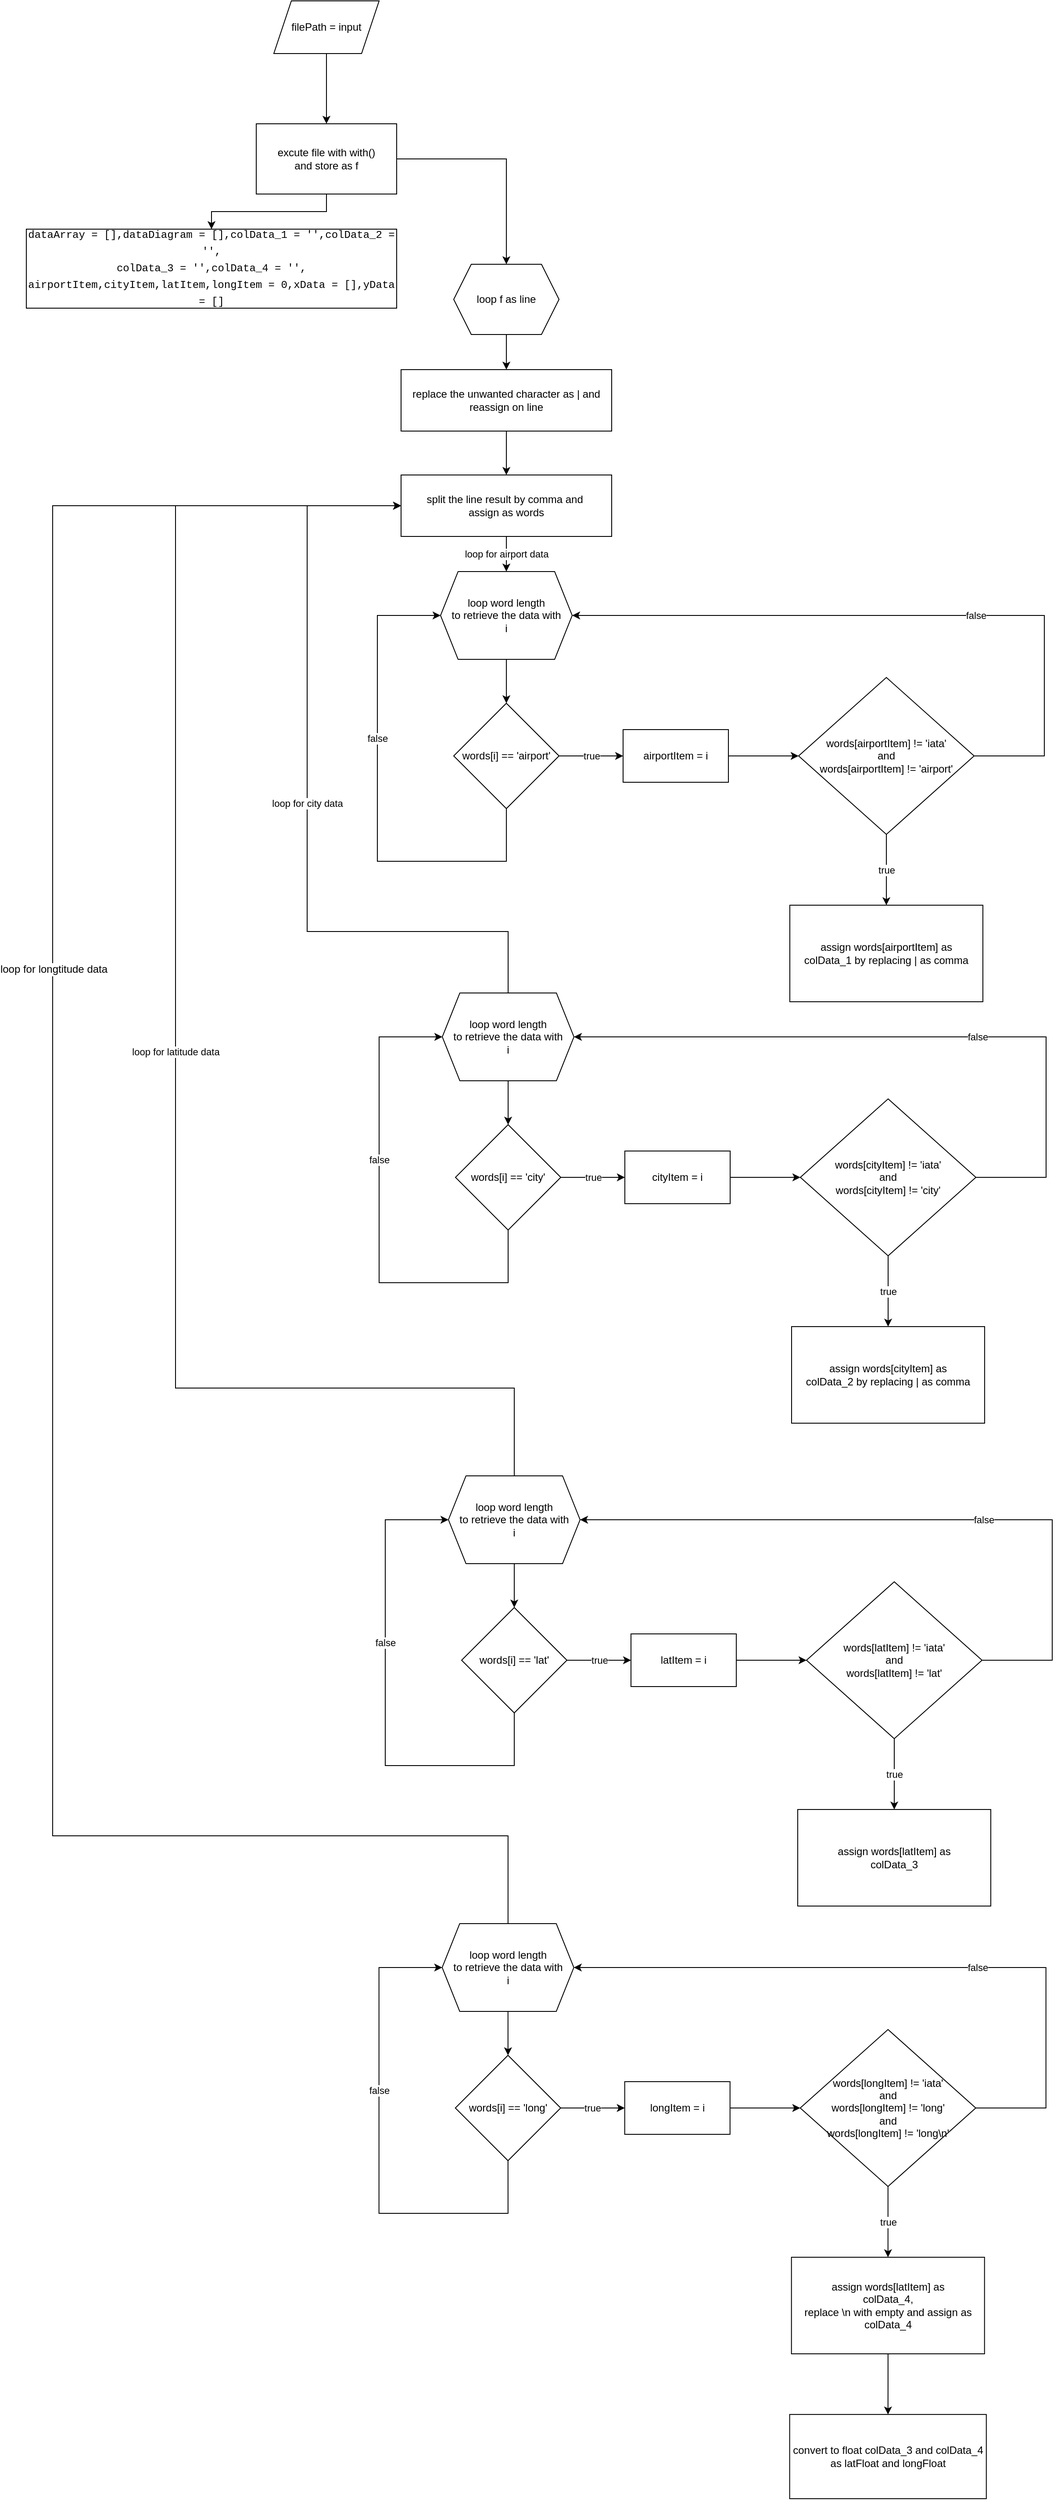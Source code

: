 <mxfile version="18.0.6" type="github"><diagram id="BPIov5GIYBPwOmNNc0Fw" name="Page-1"><mxGraphModel dx="1117" dy="679" grid="1" gridSize="10" guides="1" tooltips="1" connect="1" arrows="1" fold="1" page="1" pageScale="1" pageWidth="2000" pageHeight="4000" math="0" shadow="0"><root><mxCell id="0"/><mxCell id="1" parent="0"/><mxCell id="6LwQTle8XzFV5wLSoJAP-1" value="filePath = input" style="shape=parallelogram;perimeter=parallelogramPerimeter;whiteSpace=wrap;html=1;fixedSize=1;" vertex="1" parent="1"><mxGeometry x="402" y="20" width="120" height="60" as="geometry"/></mxCell><mxCell id="6LwQTle8XzFV5wLSoJAP-20" style="edgeStyle=orthogonalEdgeStyle;rounded=0;orthogonalLoop=1;jettySize=auto;html=1;exitX=0.5;exitY=1;exitDx=0;exitDy=0;entryX=0.5;entryY=0;entryDx=0;entryDy=0;" edge="1" parent="1" source="6LwQTle8XzFV5wLSoJAP-2" target="6LwQTle8XzFV5wLSoJAP-4"><mxGeometry relative="1" as="geometry"/></mxCell><mxCell id="6LwQTle8XzFV5wLSoJAP-2" value="excute file with with()&lt;br&gt;and store as f" style="rounded=0;whiteSpace=wrap;html=1;" vertex="1" parent="1"><mxGeometry x="382" y="160" width="160" height="80" as="geometry"/></mxCell><mxCell id="6LwQTle8XzFV5wLSoJAP-3" value="" style="endArrow=classic;html=1;rounded=0;entryX=0.5;entryY=0;entryDx=0;entryDy=0;exitX=0.5;exitY=1;exitDx=0;exitDy=0;" edge="1" parent="1" source="6LwQTle8XzFV5wLSoJAP-1" target="6LwQTle8XzFV5wLSoJAP-2"><mxGeometry width="50" height="50" relative="1" as="geometry"><mxPoint x="502" y="200" as="sourcePoint"/><mxPoint x="552" y="150" as="targetPoint"/></mxGeometry></mxCell><mxCell id="6LwQTle8XzFV5wLSoJAP-4" value="&lt;div style=&quot;font-family: Consolas, &amp;quot;Courier New&amp;quot;, monospace; line-height: 19px;&quot;&gt;&lt;div style=&quot;&quot;&gt;dataArray = [],&lt;span style=&quot;background-color: initial;&quot;&gt;dataDiagram &lt;/span&gt;&lt;span style=&quot;background-color: initial;&quot;&gt;=&lt;/span&gt;&lt;span style=&quot;background-color: initial;&quot;&gt; [],&lt;/span&gt;&lt;span style=&quot;background-color: initial;&quot;&gt;colData_1 &lt;/span&gt;&lt;span style=&quot;background-color: initial;&quot;&gt;=&lt;/span&gt;&lt;span style=&quot;background-color: initial;&quot;&gt; &lt;/span&gt;&lt;span style=&quot;background-color: initial;&quot;&gt;'',&lt;/span&gt;&lt;span style=&quot;background-color: initial;&quot;&gt;colData_2 &lt;/span&gt;&lt;span style=&quot;background-color: initial;&quot;&gt;=&lt;/span&gt;&lt;span style=&quot;background-color: initial;&quot;&gt; &lt;/span&gt;&lt;span style=&quot;background-color: initial;&quot;&gt;'',&lt;/span&gt;&lt;/div&gt;&lt;div style=&quot;&quot;&gt;&lt;span style=&quot;background-color: initial;&quot;&gt;colData_3 &lt;/span&gt;&lt;span style=&quot;background-color: initial;&quot;&gt;=&lt;/span&gt;&lt;span style=&quot;background-color: initial;&quot;&gt; &lt;/span&gt;&lt;span style=&quot;background-color: initial;&quot;&gt;'',&lt;/span&gt;&lt;span style=&quot;background-color: initial;&quot;&gt;colData_4 &lt;/span&gt;&lt;span style=&quot;background-color: initial;&quot;&gt;=&lt;/span&gt;&lt;span style=&quot;background-color: initial;&quot;&gt; &lt;/span&gt;&lt;span style=&quot;background-color: initial;&quot;&gt;'',&lt;/span&gt;&lt;/div&gt;&lt;div style=&quot;&quot;&gt;&lt;span style=&quot;background-color: initial;&quot;&gt;airportItem,&lt;/span&gt;&lt;span style=&quot;background-color: initial;&quot;&gt;cityItem,&lt;/span&gt;&lt;span style=&quot;background-color: initial;&quot;&gt;latItem,&lt;/span&gt;&lt;span style=&quot;background-color: initial;&quot;&gt;longItem &lt;/span&gt;&lt;span style=&quot;background-color: initial;&quot;&gt;=&lt;/span&gt;&lt;span style=&quot;background-color: initial;&quot;&gt; &lt;/span&gt;&lt;span style=&quot;background-color: initial;&quot;&gt;0,&lt;/span&gt;&lt;span style=&quot;background-color: initial;&quot;&gt;xData &lt;/span&gt;&lt;span style=&quot;background-color: initial;&quot;&gt;=&lt;/span&gt;&lt;span style=&quot;background-color: initial;&quot;&gt; [],&lt;/span&gt;&lt;span style=&quot;background-color: initial;&quot;&gt;yData &lt;/span&gt;&lt;span style=&quot;background-color: initial;&quot;&gt;=&lt;/span&gt;&lt;span style=&quot;background-color: initial;&quot;&gt; []&lt;/span&gt;&lt;/div&gt;&lt;/div&gt;" style="rounded=0;whiteSpace=wrap;html=1;" vertex="1" parent="1"><mxGeometry x="120" y="280" width="422" height="90" as="geometry"/></mxCell><mxCell id="6LwQTle8XzFV5wLSoJAP-6" value="" style="endArrow=classic;html=1;rounded=0;exitX=1;exitY=0.5;exitDx=0;exitDy=0;entryX=0.5;entryY=0;entryDx=0;entryDy=0;" edge="1" parent="1" source="6LwQTle8XzFV5wLSoJAP-2" target="6LwQTle8XzFV5wLSoJAP-9"><mxGeometry width="50" height="50" relative="1" as="geometry"><mxPoint x="592" y="260" as="sourcePoint"/><mxPoint x="667" y="320" as="targetPoint"/><Array as="points"><mxPoint x="667" y="200"/></Array></mxGeometry></mxCell><mxCell id="6LwQTle8XzFV5wLSoJAP-7" value="replace the unwanted character as | and reassign on line" style="rounded=0;whiteSpace=wrap;html=1;" vertex="1" parent="1"><mxGeometry x="547" y="440" width="240" height="70" as="geometry"/></mxCell><mxCell id="6LwQTle8XzFV5wLSoJAP-8" value="" style="endArrow=classic;html=1;rounded=0;entryX=0.5;entryY=0;entryDx=0;entryDy=0;exitX=0.5;exitY=1;exitDx=0;exitDy=0;" edge="1" parent="1" source="6LwQTle8XzFV5wLSoJAP-9" target="6LwQTle8XzFV5wLSoJAP-7"><mxGeometry width="50" height="50" relative="1" as="geometry"><mxPoint x="667" y="405" as="sourcePoint"/><mxPoint x="552" y="280" as="targetPoint"/></mxGeometry></mxCell><mxCell id="6LwQTle8XzFV5wLSoJAP-9" value="loop f as line" style="shape=hexagon;perimeter=hexagonPerimeter2;whiteSpace=wrap;html=1;fixedSize=1;" vertex="1" parent="1"><mxGeometry x="607" y="320" width="120" height="80" as="geometry"/></mxCell><mxCell id="6LwQTle8XzFV5wLSoJAP-11" value="split the line result by comma and&amp;nbsp;&lt;br&gt;assign as words" style="rounded=0;whiteSpace=wrap;html=1;" vertex="1" parent="1"><mxGeometry x="547" y="560" width="240" height="70" as="geometry"/></mxCell><mxCell id="6LwQTle8XzFV5wLSoJAP-12" value="" style="endArrow=classic;html=1;rounded=0;entryX=0.5;entryY=0;entryDx=0;entryDy=0;" edge="1" parent="1" source="6LwQTle8XzFV5wLSoJAP-7" target="6LwQTle8XzFV5wLSoJAP-11"><mxGeometry width="50" height="50" relative="1" as="geometry"><mxPoint x="502" y="530" as="sourcePoint"/><mxPoint x="552" y="480" as="targetPoint"/></mxGeometry></mxCell><mxCell id="6LwQTle8XzFV5wLSoJAP-16" style="edgeStyle=orthogonalEdgeStyle;rounded=0;orthogonalLoop=1;jettySize=auto;html=1;entryX=0.5;entryY=0;entryDx=0;entryDy=0;" edge="1" parent="1" source="6LwQTle8XzFV5wLSoJAP-13" target="6LwQTle8XzFV5wLSoJAP-15"><mxGeometry relative="1" as="geometry"/></mxCell><mxCell id="6LwQTle8XzFV5wLSoJAP-13" value="loop word length&lt;br&gt;to retrieve the data with&lt;br&gt;i" style="shape=hexagon;perimeter=hexagonPerimeter2;whiteSpace=wrap;html=1;fixedSize=1;" vertex="1" parent="1"><mxGeometry x="592" y="670" width="150" height="100" as="geometry"/></mxCell><mxCell id="6LwQTle8XzFV5wLSoJAP-14" value="loop for airport data" style="endArrow=classic;html=1;rounded=0;entryX=0.5;entryY=0;entryDx=0;entryDy=0;exitX=0.5;exitY=1;exitDx=0;exitDy=0;" edge="1" parent="1" source="6LwQTle8XzFV5wLSoJAP-11" target="6LwQTle8XzFV5wLSoJAP-13"><mxGeometry width="50" height="50" relative="1" as="geometry"><mxPoint x="677" y="520" as="sourcePoint"/><mxPoint x="677" y="570" as="targetPoint"/></mxGeometry></mxCell><mxCell id="6LwQTle8XzFV5wLSoJAP-17" value="true" style="edgeStyle=orthogonalEdgeStyle;rounded=0;orthogonalLoop=1;jettySize=auto;html=1;" edge="1" parent="1" source="6LwQTle8XzFV5wLSoJAP-15" target="6LwQTle8XzFV5wLSoJAP-19"><mxGeometry relative="1" as="geometry"><mxPoint x="800" y="880" as="targetPoint"/></mxGeometry></mxCell><mxCell id="6LwQTle8XzFV5wLSoJAP-18" value="false" style="edgeStyle=orthogonalEdgeStyle;rounded=0;orthogonalLoop=1;jettySize=auto;html=1;exitX=0.5;exitY=1;exitDx=0;exitDy=0;entryX=0;entryY=0.5;entryDx=0;entryDy=0;" edge="1" parent="1" source="6LwQTle8XzFV5wLSoJAP-15" target="6LwQTle8XzFV5wLSoJAP-13"><mxGeometry x="0.241" relative="1" as="geometry"><Array as="points"><mxPoint x="667" y="1000"/><mxPoint x="520" y="1000"/><mxPoint x="520" y="720"/></Array><mxPoint as="offset"/></mxGeometry></mxCell><mxCell id="6LwQTle8XzFV5wLSoJAP-15" value="words[i] == 'airport'" style="rhombus;whiteSpace=wrap;html=1;" vertex="1" parent="1"><mxGeometry x="607" y="820" width="120" height="120" as="geometry"/></mxCell><mxCell id="6LwQTle8XzFV5wLSoJAP-22" value="" style="edgeStyle=orthogonalEdgeStyle;rounded=0;orthogonalLoop=1;jettySize=auto;html=1;" edge="1" parent="1" source="6LwQTle8XzFV5wLSoJAP-19" target="6LwQTle8XzFV5wLSoJAP-21"><mxGeometry relative="1" as="geometry"/></mxCell><mxCell id="6LwQTle8XzFV5wLSoJAP-19" value="airportItem = i" style="rounded=0;whiteSpace=wrap;html=1;" vertex="1" parent="1"><mxGeometry x="800" y="850" width="120" height="60" as="geometry"/></mxCell><mxCell id="6LwQTle8XzFV5wLSoJAP-23" style="edgeStyle=orthogonalEdgeStyle;rounded=0;orthogonalLoop=1;jettySize=auto;html=1;entryX=1;entryY=0.5;entryDx=0;entryDy=0;" edge="1" parent="1" source="6LwQTle8XzFV5wLSoJAP-21" target="6LwQTle8XzFV5wLSoJAP-13"><mxGeometry relative="1" as="geometry"><Array as="points"><mxPoint x="1280" y="880"/><mxPoint x="1280" y="720"/></Array></mxGeometry></mxCell><mxCell id="6LwQTle8XzFV5wLSoJAP-24" value="false" style="edgeLabel;html=1;align=center;verticalAlign=middle;resizable=0;points=[];" vertex="1" connectable="0" parent="6LwQTle8XzFV5wLSoJAP-23"><mxGeometry x="-0.182" relative="1" as="geometry"><mxPoint as="offset"/></mxGeometry></mxCell><mxCell id="6LwQTle8XzFV5wLSoJAP-28" value="true" style="edgeStyle=orthogonalEdgeStyle;rounded=0;orthogonalLoop=1;jettySize=auto;html=1;" edge="1" parent="1" source="6LwQTle8XzFV5wLSoJAP-21" target="6LwQTle8XzFV5wLSoJAP-27"><mxGeometry relative="1" as="geometry"/></mxCell><mxCell id="6LwQTle8XzFV5wLSoJAP-21" value="words[airportItem] != 'iata' &lt;br&gt;and &lt;br&gt;words[airportItem] != 'airport'" style="rhombus;whiteSpace=wrap;html=1;rounded=0;" vertex="1" parent="1"><mxGeometry x="1000" y="790.63" width="200" height="178.75" as="geometry"/></mxCell><mxCell id="6LwQTle8XzFV5wLSoJAP-27" value="assign&amp;nbsp;words[airportItem] as &lt;br&gt;colData_1 by replacing | as comma" style="whiteSpace=wrap;html=1;rounded=0;" vertex="1" parent="1"><mxGeometry x="990" y="1050.01" width="219.99" height="109.99" as="geometry"/></mxCell><mxCell id="6LwQTle8XzFV5wLSoJAP-29" style="edgeStyle=orthogonalEdgeStyle;rounded=0;orthogonalLoop=1;jettySize=auto;html=1;entryX=0.5;entryY=0;entryDx=0;entryDy=0;exitX=0.5;exitY=1;exitDx=0;exitDy=0;" edge="1" parent="1" target="6LwQTle8XzFV5wLSoJAP-32" source="6LwQTle8XzFV5wLSoJAP-40"><mxGeometry relative="1" as="geometry"><mxPoint x="669" y="1250" as="sourcePoint"/></mxGeometry></mxCell><mxCell id="6LwQTle8XzFV5wLSoJAP-30" value="true" style="edgeStyle=orthogonalEdgeStyle;rounded=0;orthogonalLoop=1;jettySize=auto;html=1;" edge="1" parent="1" source="6LwQTle8XzFV5wLSoJAP-32" target="6LwQTle8XzFV5wLSoJAP-34"><mxGeometry relative="1" as="geometry"><mxPoint x="802" y="1360" as="targetPoint"/></mxGeometry></mxCell><mxCell id="6LwQTle8XzFV5wLSoJAP-31" value="false" style="edgeStyle=orthogonalEdgeStyle;rounded=0;orthogonalLoop=1;jettySize=auto;html=1;exitX=0.5;exitY=1;exitDx=0;exitDy=0;entryX=0;entryY=0.5;entryDx=0;entryDy=0;" edge="1" parent="1" source="6LwQTle8XzFV5wLSoJAP-32" target="6LwQTle8XzFV5wLSoJAP-40"><mxGeometry x="0.241" relative="1" as="geometry"><mxPoint x="594" y="1200" as="targetPoint"/><Array as="points"><mxPoint x="669" y="1480"/><mxPoint x="522" y="1480"/><mxPoint x="522" y="1200"/></Array><mxPoint as="offset"/></mxGeometry></mxCell><mxCell id="6LwQTle8XzFV5wLSoJAP-32" value="words[i] == 'city'" style="rhombus;whiteSpace=wrap;html=1;" vertex="1" parent="1"><mxGeometry x="609" y="1300" width="120" height="120" as="geometry"/></mxCell><mxCell id="6LwQTle8XzFV5wLSoJAP-33" value="" style="edgeStyle=orthogonalEdgeStyle;rounded=0;orthogonalLoop=1;jettySize=auto;html=1;" edge="1" parent="1" source="6LwQTle8XzFV5wLSoJAP-34" target="6LwQTle8XzFV5wLSoJAP-38"><mxGeometry relative="1" as="geometry"/></mxCell><mxCell id="6LwQTle8XzFV5wLSoJAP-34" value="cityItem = i" style="rounded=0;whiteSpace=wrap;html=1;" vertex="1" parent="1"><mxGeometry x="802" y="1330" width="120" height="60" as="geometry"/></mxCell><mxCell id="6LwQTle8XzFV5wLSoJAP-35" style="edgeStyle=orthogonalEdgeStyle;rounded=0;orthogonalLoop=1;jettySize=auto;html=1;entryX=1;entryY=0.5;entryDx=0;entryDy=0;" edge="1" parent="1" source="6LwQTle8XzFV5wLSoJAP-38" target="6LwQTle8XzFV5wLSoJAP-40"><mxGeometry relative="1" as="geometry"><mxPoint x="744" y="1200" as="targetPoint"/><Array as="points"><mxPoint x="1282" y="1360"/><mxPoint x="1282" y="1200"/></Array></mxGeometry></mxCell><mxCell id="6LwQTle8XzFV5wLSoJAP-36" value="false" style="edgeLabel;html=1;align=center;verticalAlign=middle;resizable=0;points=[];" vertex="1" connectable="0" parent="6LwQTle8XzFV5wLSoJAP-35"><mxGeometry x="-0.182" relative="1" as="geometry"><mxPoint as="offset"/></mxGeometry></mxCell><mxCell id="6LwQTle8XzFV5wLSoJAP-37" value="true" style="edgeStyle=orthogonalEdgeStyle;rounded=0;orthogonalLoop=1;jettySize=auto;html=1;" edge="1" parent="1" source="6LwQTle8XzFV5wLSoJAP-38" target="6LwQTle8XzFV5wLSoJAP-39"><mxGeometry relative="1" as="geometry"/></mxCell><mxCell id="6LwQTle8XzFV5wLSoJAP-38" value="words[cityItem] != 'iata' &lt;br&gt;and &lt;br&gt;words[cityItem] != 'city'" style="rhombus;whiteSpace=wrap;html=1;rounded=0;" vertex="1" parent="1"><mxGeometry x="1002" y="1270.63" width="200" height="178.75" as="geometry"/></mxCell><mxCell id="6LwQTle8XzFV5wLSoJAP-39" value="assign&amp;nbsp;words[cityItem] as &lt;br&gt;colData_2 by replacing | as comma" style="whiteSpace=wrap;html=1;rounded=0;" vertex="1" parent="1"><mxGeometry x="992" y="1530.01" width="219.99" height="109.99" as="geometry"/></mxCell><mxCell id="6LwQTle8XzFV5wLSoJAP-41" value="loop for city data" style="edgeStyle=orthogonalEdgeStyle;rounded=0;orthogonalLoop=1;jettySize=auto;html=1;entryX=0;entryY=0.5;entryDx=0;entryDy=0;" edge="1" parent="1" source="6LwQTle8XzFV5wLSoJAP-40" target="6LwQTle8XzFV5wLSoJAP-11"><mxGeometry relative="1" as="geometry"><Array as="points"><mxPoint x="669" y="1080"/><mxPoint x="440" y="1080"/><mxPoint x="440" y="595"/></Array></mxGeometry></mxCell><mxCell id="6LwQTle8XzFV5wLSoJAP-40" value="loop word length&lt;br&gt;to retrieve the data with&lt;br&gt;i" style="shape=hexagon;perimeter=hexagonPerimeter2;whiteSpace=wrap;html=1;fixedSize=1;" vertex="1" parent="1"><mxGeometry x="594" y="1150" width="150" height="100" as="geometry"/></mxCell><mxCell id="6LwQTle8XzFV5wLSoJAP-42" style="edgeStyle=orthogonalEdgeStyle;rounded=0;orthogonalLoop=1;jettySize=auto;html=1;entryX=0.5;entryY=0;entryDx=0;entryDy=0;exitX=0.5;exitY=1;exitDx=0;exitDy=0;" edge="1" parent="1" source="6LwQTle8XzFV5wLSoJAP-53" target="6LwQTle8XzFV5wLSoJAP-45"><mxGeometry relative="1" as="geometry"><mxPoint x="676" y="1800" as="sourcePoint"/></mxGeometry></mxCell><mxCell id="6LwQTle8XzFV5wLSoJAP-43" value="true" style="edgeStyle=orthogonalEdgeStyle;rounded=0;orthogonalLoop=1;jettySize=auto;html=1;" edge="1" parent="1" source="6LwQTle8XzFV5wLSoJAP-45" target="6LwQTle8XzFV5wLSoJAP-47"><mxGeometry relative="1" as="geometry"><mxPoint x="809" y="1910" as="targetPoint"/></mxGeometry></mxCell><mxCell id="6LwQTle8XzFV5wLSoJAP-44" value="false" style="edgeStyle=orthogonalEdgeStyle;rounded=0;orthogonalLoop=1;jettySize=auto;html=1;exitX=0.5;exitY=1;exitDx=0;exitDy=0;entryX=0;entryY=0.5;entryDx=0;entryDy=0;" edge="1" parent="1" source="6LwQTle8XzFV5wLSoJAP-45" target="6LwQTle8XzFV5wLSoJAP-53"><mxGeometry x="0.241" relative="1" as="geometry"><mxPoint x="601" y="1750" as="targetPoint"/><Array as="points"><mxPoint x="676" y="2030"/><mxPoint x="529" y="2030"/><mxPoint x="529" y="1750"/></Array><mxPoint as="offset"/></mxGeometry></mxCell><mxCell id="6LwQTle8XzFV5wLSoJAP-45" value="words[i] == 'lat'" style="rhombus;whiteSpace=wrap;html=1;" vertex="1" parent="1"><mxGeometry x="616" y="1850" width="120" height="120" as="geometry"/></mxCell><mxCell id="6LwQTle8XzFV5wLSoJAP-46" value="" style="edgeStyle=orthogonalEdgeStyle;rounded=0;orthogonalLoop=1;jettySize=auto;html=1;" edge="1" parent="1" source="6LwQTle8XzFV5wLSoJAP-47" target="6LwQTle8XzFV5wLSoJAP-51"><mxGeometry relative="1" as="geometry"/></mxCell><mxCell id="6LwQTle8XzFV5wLSoJAP-47" value="latItem = i" style="rounded=0;whiteSpace=wrap;html=1;" vertex="1" parent="1"><mxGeometry x="809" y="1880" width="120" height="60" as="geometry"/></mxCell><mxCell id="6LwQTle8XzFV5wLSoJAP-48" style="edgeStyle=orthogonalEdgeStyle;rounded=0;orthogonalLoop=1;jettySize=auto;html=1;entryX=1;entryY=0.5;entryDx=0;entryDy=0;" edge="1" parent="1" source="6LwQTle8XzFV5wLSoJAP-51" target="6LwQTle8XzFV5wLSoJAP-53"><mxGeometry relative="1" as="geometry"><mxPoint x="751" y="1750" as="targetPoint"/><Array as="points"><mxPoint x="1289" y="1910"/><mxPoint x="1289" y="1750"/></Array></mxGeometry></mxCell><mxCell id="6LwQTle8XzFV5wLSoJAP-49" value="false" style="edgeLabel;html=1;align=center;verticalAlign=middle;resizable=0;points=[];" vertex="1" connectable="0" parent="6LwQTle8XzFV5wLSoJAP-48"><mxGeometry x="-0.182" relative="1" as="geometry"><mxPoint as="offset"/></mxGeometry></mxCell><mxCell id="6LwQTle8XzFV5wLSoJAP-50" value="true" style="edgeStyle=orthogonalEdgeStyle;rounded=0;orthogonalLoop=1;jettySize=auto;html=1;" edge="1" parent="1" source="6LwQTle8XzFV5wLSoJAP-51" target="6LwQTle8XzFV5wLSoJAP-52"><mxGeometry relative="1" as="geometry"/></mxCell><mxCell id="6LwQTle8XzFV5wLSoJAP-51" value="words[latItem] != 'iata' &lt;br&gt;and &lt;br&gt;words[latItem] != 'lat'" style="rhombus;whiteSpace=wrap;html=1;rounded=0;" vertex="1" parent="1"><mxGeometry x="1009" y="1820.63" width="200" height="178.75" as="geometry"/></mxCell><mxCell id="6LwQTle8XzFV5wLSoJAP-52" value="assign&amp;nbsp;words[latItem] as &lt;br&gt;colData_3" style="whiteSpace=wrap;html=1;rounded=0;" vertex="1" parent="1"><mxGeometry x="999" y="2080.01" width="219.99" height="109.99" as="geometry"/></mxCell><mxCell id="6LwQTle8XzFV5wLSoJAP-54" style="edgeStyle=orthogonalEdgeStyle;rounded=0;orthogonalLoop=1;jettySize=auto;html=1;entryX=0;entryY=0.5;entryDx=0;entryDy=0;" edge="1" parent="1" source="6LwQTle8XzFV5wLSoJAP-53" target="6LwQTle8XzFV5wLSoJAP-11"><mxGeometry relative="1" as="geometry"><Array as="points"><mxPoint x="676" y="1600"/><mxPoint x="290" y="1600"/><mxPoint x="290" y="595"/></Array></mxGeometry></mxCell><mxCell id="6LwQTle8XzFV5wLSoJAP-55" value="loop for latitude data" style="edgeLabel;html=1;align=center;verticalAlign=middle;resizable=0;points=[];" vertex="1" connectable="0" parent="6LwQTle8XzFV5wLSoJAP-54"><mxGeometry x="-0.006" relative="1" as="geometry"><mxPoint as="offset"/></mxGeometry></mxCell><mxCell id="6LwQTle8XzFV5wLSoJAP-53" value="loop word length&lt;br&gt;to retrieve the data with&lt;br&gt;i" style="shape=hexagon;perimeter=hexagonPerimeter2;whiteSpace=wrap;html=1;fixedSize=1;" vertex="1" parent="1"><mxGeometry x="601" y="1700" width="150" height="100" as="geometry"/></mxCell><mxCell id="6LwQTle8XzFV5wLSoJAP-57" style="edgeStyle=orthogonalEdgeStyle;rounded=0;orthogonalLoop=1;jettySize=auto;html=1;entryX=0.5;entryY=0;entryDx=0;entryDy=0;exitX=0.5;exitY=1;exitDx=0;exitDy=0;" edge="1" parent="1" source="6LwQTle8XzFV5wLSoJAP-68" target="6LwQTle8XzFV5wLSoJAP-60"><mxGeometry relative="1" as="geometry"><mxPoint x="668.86" y="2310" as="sourcePoint"/></mxGeometry></mxCell><mxCell id="6LwQTle8XzFV5wLSoJAP-58" value="true" style="edgeStyle=orthogonalEdgeStyle;rounded=0;orthogonalLoop=1;jettySize=auto;html=1;" edge="1" parent="1" source="6LwQTle8XzFV5wLSoJAP-60" target="6LwQTle8XzFV5wLSoJAP-62"><mxGeometry relative="1" as="geometry"><mxPoint x="801.86" y="2420" as="targetPoint"/></mxGeometry></mxCell><mxCell id="6LwQTle8XzFV5wLSoJAP-59" value="false" style="edgeStyle=orthogonalEdgeStyle;rounded=0;orthogonalLoop=1;jettySize=auto;html=1;exitX=0.5;exitY=1;exitDx=0;exitDy=0;entryX=0;entryY=0.5;entryDx=0;entryDy=0;" edge="1" parent="1" source="6LwQTle8XzFV5wLSoJAP-60" target="6LwQTle8XzFV5wLSoJAP-68"><mxGeometry x="0.241" relative="1" as="geometry"><mxPoint x="593.86" y="2260" as="targetPoint"/><Array as="points"><mxPoint x="668.86" y="2540"/><mxPoint x="521.86" y="2540"/><mxPoint x="521.86" y="2260"/></Array><mxPoint as="offset"/></mxGeometry></mxCell><mxCell id="6LwQTle8XzFV5wLSoJAP-60" value="words[i] == 'long'" style="rhombus;whiteSpace=wrap;html=1;" vertex="1" parent="1"><mxGeometry x="608.86" y="2360" width="120" height="120" as="geometry"/></mxCell><mxCell id="6LwQTle8XzFV5wLSoJAP-61" value="" style="edgeStyle=orthogonalEdgeStyle;rounded=0;orthogonalLoop=1;jettySize=auto;html=1;" edge="1" parent="1" source="6LwQTle8XzFV5wLSoJAP-62" target="6LwQTle8XzFV5wLSoJAP-66"><mxGeometry relative="1" as="geometry"/></mxCell><mxCell id="6LwQTle8XzFV5wLSoJAP-62" value="longItem = i" style="rounded=0;whiteSpace=wrap;html=1;" vertex="1" parent="1"><mxGeometry x="801.86" y="2390" width="120" height="60" as="geometry"/></mxCell><mxCell id="6LwQTle8XzFV5wLSoJAP-63" style="edgeStyle=orthogonalEdgeStyle;rounded=0;orthogonalLoop=1;jettySize=auto;html=1;entryX=1;entryY=0.5;entryDx=0;entryDy=0;" edge="1" parent="1" source="6LwQTle8XzFV5wLSoJAP-66" target="6LwQTle8XzFV5wLSoJAP-68"><mxGeometry relative="1" as="geometry"><mxPoint x="743.86" y="2260" as="targetPoint"/><Array as="points"><mxPoint x="1281.86" y="2420"/><mxPoint x="1281.86" y="2260"/></Array></mxGeometry></mxCell><mxCell id="6LwQTle8XzFV5wLSoJAP-64" value="false" style="edgeLabel;html=1;align=center;verticalAlign=middle;resizable=0;points=[];" vertex="1" connectable="0" parent="6LwQTle8XzFV5wLSoJAP-63"><mxGeometry x="-0.182" relative="1" as="geometry"><mxPoint as="offset"/></mxGeometry></mxCell><mxCell id="6LwQTle8XzFV5wLSoJAP-65" value="true" style="edgeStyle=orthogonalEdgeStyle;rounded=0;orthogonalLoop=1;jettySize=auto;html=1;" edge="1" parent="1" source="6LwQTle8XzFV5wLSoJAP-66" target="6LwQTle8XzFV5wLSoJAP-67"><mxGeometry relative="1" as="geometry"/></mxCell><mxCell id="6LwQTle8XzFV5wLSoJAP-66" value="words[longItem] != 'iata' &lt;br&gt;and &lt;br&gt;words[longItem] != 'long'&lt;br&gt;and&lt;br&gt;words[longItem] != 'long\n'" style="rhombus;whiteSpace=wrap;html=1;rounded=0;" vertex="1" parent="1"><mxGeometry x="1001.86" y="2330.63" width="200" height="178.75" as="geometry"/></mxCell><mxCell id="6LwQTle8XzFV5wLSoJAP-73" value="" style="edgeStyle=orthogonalEdgeStyle;rounded=0;orthogonalLoop=1;jettySize=auto;html=1;fontSize=12;fontColor=#000000;" edge="1" parent="1" source="6LwQTle8XzFV5wLSoJAP-67" target="6LwQTle8XzFV5wLSoJAP-72"><mxGeometry relative="1" as="geometry"/></mxCell><mxCell id="6LwQTle8XzFV5wLSoJAP-67" value="assign&amp;nbsp;words[latItem] as &lt;br&gt;colData_4,&lt;br&gt;replace \n with empty and assign as&lt;br&gt;colData_4" style="whiteSpace=wrap;html=1;rounded=0;" vertex="1" parent="1"><mxGeometry x="991.86" y="2590.01" width="219.99" height="109.99" as="geometry"/></mxCell><mxCell id="6LwQTle8XzFV5wLSoJAP-69" style="edgeStyle=orthogonalEdgeStyle;rounded=0;orthogonalLoop=1;jettySize=auto;html=1;entryX=0;entryY=0.5;entryDx=0;entryDy=0;fontSize=12;fontColor=#000000;" edge="1" parent="1" source="6LwQTle8XzFV5wLSoJAP-68" target="6LwQTle8XzFV5wLSoJAP-11"><mxGeometry relative="1" as="geometry"><Array as="points"><mxPoint x="669" y="2110"/><mxPoint x="150" y="2110"/><mxPoint x="150" y="595"/></Array></mxGeometry></mxCell><mxCell id="6LwQTle8XzFV5wLSoJAP-70" value="loop for longtitude data" style="edgeLabel;html=1;align=center;verticalAlign=middle;resizable=0;points=[];fontSize=12;fontColor=#000000;" vertex="1" connectable="0" parent="6LwQTle8XzFV5wLSoJAP-69"><mxGeometry x="0.269" y="-1" relative="1" as="geometry"><mxPoint as="offset"/></mxGeometry></mxCell><mxCell id="6LwQTle8XzFV5wLSoJAP-68" value="loop word length&lt;br&gt;to retrieve the data with&lt;br&gt;i" style="shape=hexagon;perimeter=hexagonPerimeter2;whiteSpace=wrap;html=1;fixedSize=1;" vertex="1" parent="1"><mxGeometry x="593.86" y="2210" width="150" height="100" as="geometry"/></mxCell><mxCell id="6LwQTle8XzFV5wLSoJAP-72" value="convert to float colData_3 and colData_4&lt;br&gt;as latFloat and longFloat" style="whiteSpace=wrap;html=1;rounded=0;" vertex="1" parent="1"><mxGeometry x="989.81" y="2769.07" width="224.09" height="95.93" as="geometry"/></mxCell></root></mxGraphModel></diagram></mxfile>